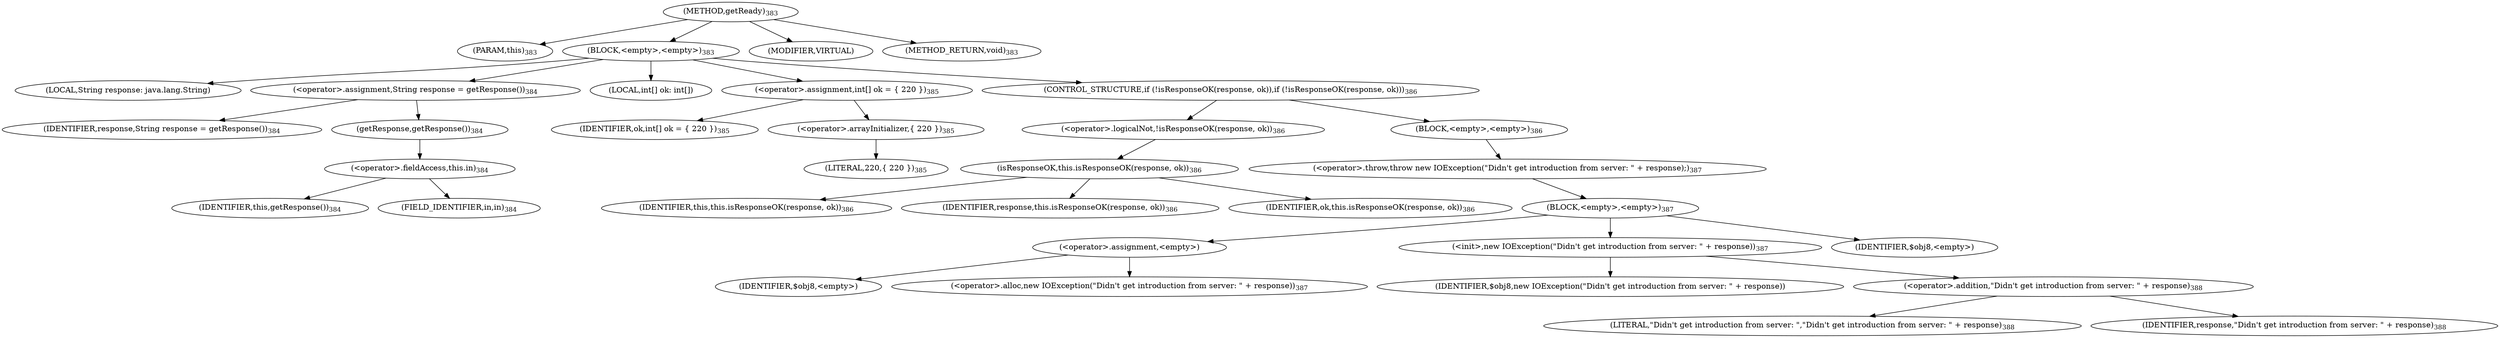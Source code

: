 digraph "getReady" {  
"650" [label = <(METHOD,getReady)<SUB>383</SUB>> ]
"49" [label = <(PARAM,this)<SUB>383</SUB>> ]
"651" [label = <(BLOCK,&lt;empty&gt;,&lt;empty&gt;)<SUB>383</SUB>> ]
"652" [label = <(LOCAL,String response: java.lang.String)> ]
"653" [label = <(&lt;operator&gt;.assignment,String response = getResponse())<SUB>384</SUB>> ]
"654" [label = <(IDENTIFIER,response,String response = getResponse())<SUB>384</SUB>> ]
"655" [label = <(getResponse,getResponse())<SUB>384</SUB>> ]
"656" [label = <(&lt;operator&gt;.fieldAccess,this.in)<SUB>384</SUB>> ]
"657" [label = <(IDENTIFIER,this,getResponse())<SUB>384</SUB>> ]
"658" [label = <(FIELD_IDENTIFIER,in,in)<SUB>384</SUB>> ]
"659" [label = <(LOCAL,int[] ok: int[])> ]
"660" [label = <(&lt;operator&gt;.assignment,int[] ok = { 220 })<SUB>385</SUB>> ]
"661" [label = <(IDENTIFIER,ok,int[] ok = { 220 })<SUB>385</SUB>> ]
"662" [label = <(&lt;operator&gt;.arrayInitializer,{ 220 })<SUB>385</SUB>> ]
"663" [label = <(LITERAL,220,{ 220 })<SUB>385</SUB>> ]
"664" [label = <(CONTROL_STRUCTURE,if (!isResponseOK(response, ok)),if (!isResponseOK(response, ok)))<SUB>386</SUB>> ]
"665" [label = <(&lt;operator&gt;.logicalNot,!isResponseOK(response, ok))<SUB>386</SUB>> ]
"666" [label = <(isResponseOK,this.isResponseOK(response, ok))<SUB>386</SUB>> ]
"48" [label = <(IDENTIFIER,this,this.isResponseOK(response, ok))<SUB>386</SUB>> ]
"667" [label = <(IDENTIFIER,response,this.isResponseOK(response, ok))<SUB>386</SUB>> ]
"668" [label = <(IDENTIFIER,ok,this.isResponseOK(response, ok))<SUB>386</SUB>> ]
"669" [label = <(BLOCK,&lt;empty&gt;,&lt;empty&gt;)<SUB>386</SUB>> ]
"670" [label = <(&lt;operator&gt;.throw,throw new IOException(&quot;Didn't get introduction from server: &quot; + response);)<SUB>387</SUB>> ]
"671" [label = <(BLOCK,&lt;empty&gt;,&lt;empty&gt;)<SUB>387</SUB>> ]
"672" [label = <(&lt;operator&gt;.assignment,&lt;empty&gt;)> ]
"673" [label = <(IDENTIFIER,$obj8,&lt;empty&gt;)> ]
"674" [label = <(&lt;operator&gt;.alloc,new IOException(&quot;Didn't get introduction from server: &quot; + response))<SUB>387</SUB>> ]
"675" [label = <(&lt;init&gt;,new IOException(&quot;Didn't get introduction from server: &quot; + response))<SUB>387</SUB>> ]
"676" [label = <(IDENTIFIER,$obj8,new IOException(&quot;Didn't get introduction from server: &quot; + response))> ]
"677" [label = <(&lt;operator&gt;.addition,&quot;Didn't get introduction from server: &quot; + response)<SUB>388</SUB>> ]
"678" [label = <(LITERAL,&quot;Didn't get introduction from server: &quot;,&quot;Didn't get introduction from server: &quot; + response)<SUB>388</SUB>> ]
"679" [label = <(IDENTIFIER,response,&quot;Didn't get introduction from server: &quot; + response)<SUB>388</SUB>> ]
"680" [label = <(IDENTIFIER,$obj8,&lt;empty&gt;)> ]
"681" [label = <(MODIFIER,VIRTUAL)> ]
"682" [label = <(METHOD_RETURN,void)<SUB>383</SUB>> ]
  "650" -> "49" 
  "650" -> "651" 
  "650" -> "681" 
  "650" -> "682" 
  "651" -> "652" 
  "651" -> "653" 
  "651" -> "659" 
  "651" -> "660" 
  "651" -> "664" 
  "653" -> "654" 
  "653" -> "655" 
  "655" -> "656" 
  "656" -> "657" 
  "656" -> "658" 
  "660" -> "661" 
  "660" -> "662" 
  "662" -> "663" 
  "664" -> "665" 
  "664" -> "669" 
  "665" -> "666" 
  "666" -> "48" 
  "666" -> "667" 
  "666" -> "668" 
  "669" -> "670" 
  "670" -> "671" 
  "671" -> "672" 
  "671" -> "675" 
  "671" -> "680" 
  "672" -> "673" 
  "672" -> "674" 
  "675" -> "676" 
  "675" -> "677" 
  "677" -> "678" 
  "677" -> "679" 
}
